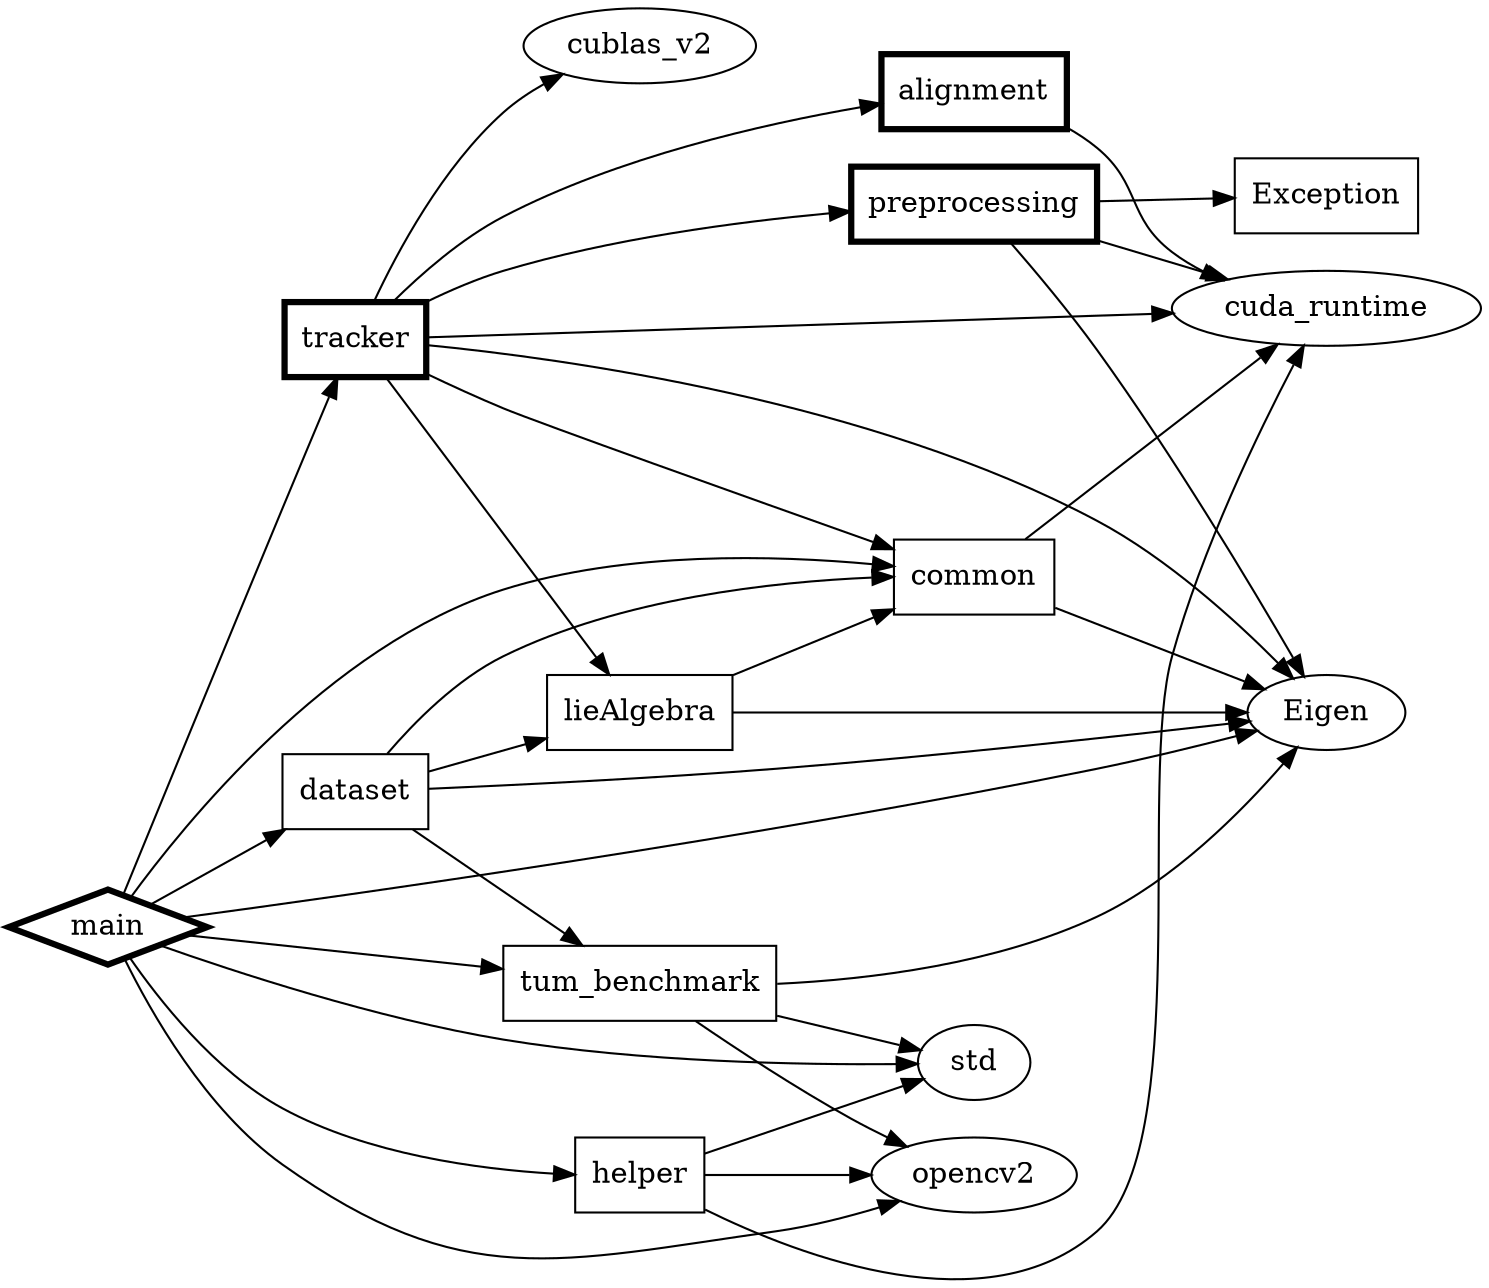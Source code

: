 digraph {
    main [shape=diamond, penwidth=3.0]
    alignment [shape=box, penwidth=3.0]
    common [shape=box]
    dataset [shape=box]
    Exception [shape=box]
    helper [shape=box]
    lieAlgebra [shape=box]
    preprocessing [shape=box, penwidth=3.0]
    tracker [shape=box, penwidth=3.0]
    tum_benchmark [shape=box]

    rankdir=LR;
    main -> {   std
                Eigen
                opencv2
                helper
                tum_benchmark
                dataset
                tracker
                common
            };

    helper -> { cuda_runtime opencv2 std };

    tum_benchmark -> { std Eigen opencv2 };

    dataset -> { Eigen common lieAlgebra tum_benchmark };

    lieAlgebra -> { Eigen common };

    tracker -> { Eigen
                 preprocessing
                 lieAlgebra
                 alignment
                 common
                 cuda_runtime
                 cublas_v2
             };

    alignment -> { cuda_runtime };

    preprocessing -> { Eigen Exception cuda_runtime };

    common -> { Eigen cuda_runtime };

    /*{ rank=same, main }
    { rank=same, tracker }
    { rank=same, alignment, preprocessing }
    { rank=same, helper, tum_benchmark, common, dataset, Exception, lieAlgebra }
    { rank=same, opencv2, Eigen, cuda_runtime, cublas_v2 }*/
}
